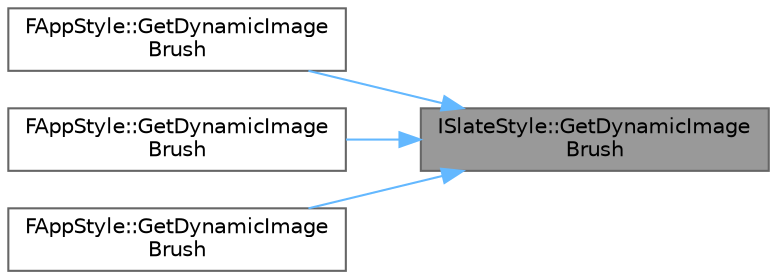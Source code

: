 digraph "ISlateStyle::GetDynamicImageBrush"
{
 // INTERACTIVE_SVG=YES
 // LATEX_PDF_SIZE
  bgcolor="transparent";
  edge [fontname=Helvetica,fontsize=10,labelfontname=Helvetica,labelfontsize=10];
  node [fontname=Helvetica,fontsize=10,shape=box,height=0.2,width=0.4];
  rankdir="RL";
  Node1 [id="Node000001",label="ISlateStyle::GetDynamicImage\lBrush",height=0.2,width=0.4,color="gray40", fillcolor="grey60", style="filled", fontcolor="black",tooltip=" "];
  Node1 -> Node2 [id="edge1_Node000001_Node000002",dir="back",color="steelblue1",style="solid",tooltip=" "];
  Node2 [id="Node000002",label="FAppStyle::GetDynamicImage\lBrush",height=0.2,width=0.4,color="grey40", fillcolor="white", style="filled",URL="$d3/d1e/classFAppStyle.html#a6b7a11a04eecc3e050a61913c4aa15b0",tooltip=" "];
  Node1 -> Node3 [id="edge2_Node000001_Node000003",dir="back",color="steelblue1",style="solid",tooltip=" "];
  Node3 [id="Node000003",label="FAppStyle::GetDynamicImage\lBrush",height=0.2,width=0.4,color="grey40", fillcolor="white", style="filled",URL="$d3/d1e/classFAppStyle.html#a769aa15d44866940b94ddae8500afc62",tooltip=" "];
  Node1 -> Node4 [id="edge3_Node000001_Node000004",dir="back",color="steelblue1",style="solid",tooltip=" "];
  Node4 [id="Node000004",label="FAppStyle::GetDynamicImage\lBrush",height=0.2,width=0.4,color="grey40", fillcolor="white", style="filled",URL="$d3/d1e/classFAppStyle.html#af030cfc6f574588b7d68a68837e7185b",tooltip=" "];
}
